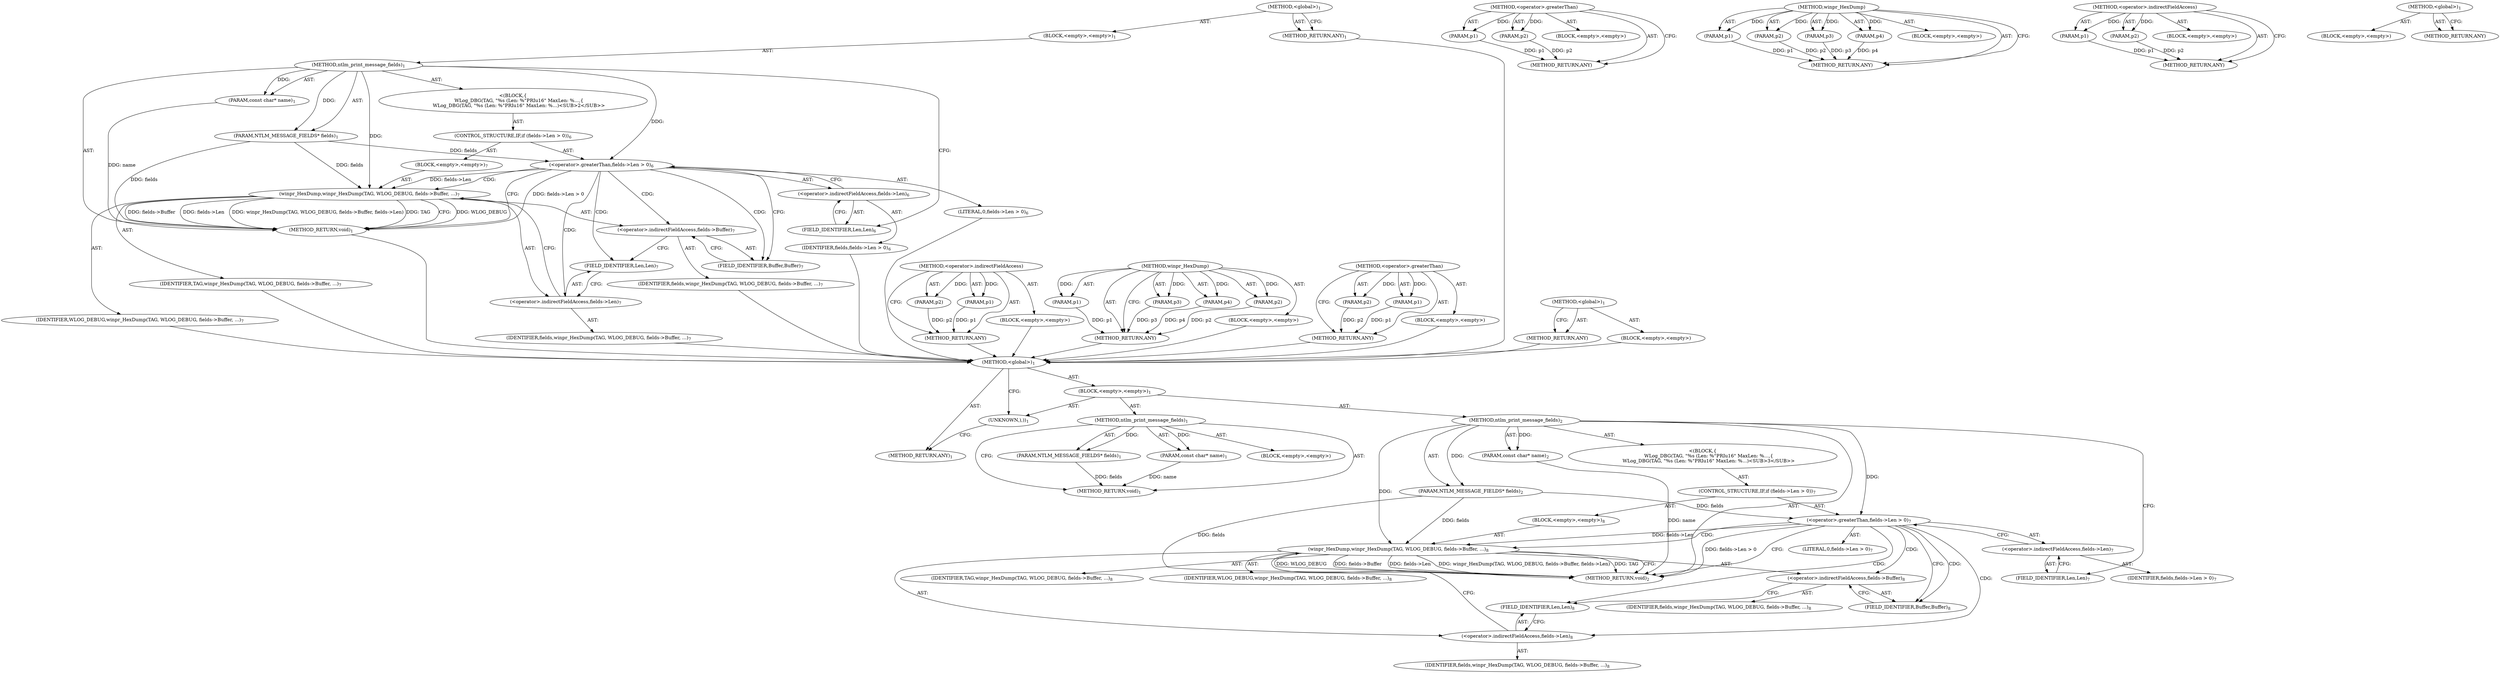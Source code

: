 digraph "ntlm_print_message_fields" {
vulnerable_6 [label=<(METHOD,&lt;global&gt;)<SUB>1</SUB>>];
vulnerable_7 [label=<(BLOCK,&lt;empty&gt;,&lt;empty&gt;)<SUB>1</SUB>>];
vulnerable_8 [label=<(METHOD,ntlm_print_message_fields)<SUB>1</SUB>>];
vulnerable_9 [label=<(PARAM,NTLM_MESSAGE_FIELDS* fields)<SUB>1</SUB>>];
vulnerable_10 [label=<(PARAM,const char* name)<SUB>1</SUB>>];
vulnerable_11 [label="<(BLOCK,{
 	WLog_DBG(TAG, &quot;%s (Len: %&quot;PRIu16&quot; MaxLen: %...,{
 	WLog_DBG(TAG, &quot;%s (Len: %&quot;PRIu16&quot; MaxLen: %...)<SUB>2</SUB>>"];
vulnerable_12 [label=<(CONTROL_STRUCTURE,IF,if (fields-&gt;Len &gt; 0))<SUB>6</SUB>>];
vulnerable_13 [label=<(&lt;operator&gt;.greaterThan,fields-&gt;Len &gt; 0)<SUB>6</SUB>>];
vulnerable_14 [label=<(&lt;operator&gt;.indirectFieldAccess,fields-&gt;Len)<SUB>6</SUB>>];
vulnerable_15 [label=<(IDENTIFIER,fields,fields-&gt;Len &gt; 0)<SUB>6</SUB>>];
vulnerable_16 [label=<(FIELD_IDENTIFIER,Len,Len)<SUB>6</SUB>>];
vulnerable_17 [label=<(LITERAL,0,fields-&gt;Len &gt; 0)<SUB>6</SUB>>];
vulnerable_18 [label=<(BLOCK,&lt;empty&gt;,&lt;empty&gt;)<SUB>7</SUB>>];
vulnerable_19 [label=<(winpr_HexDump,winpr_HexDump(TAG, WLOG_DEBUG, fields-&gt;Buffer, ...)<SUB>7</SUB>>];
vulnerable_20 [label=<(IDENTIFIER,TAG,winpr_HexDump(TAG, WLOG_DEBUG, fields-&gt;Buffer, ...)<SUB>7</SUB>>];
vulnerable_21 [label=<(IDENTIFIER,WLOG_DEBUG,winpr_HexDump(TAG, WLOG_DEBUG, fields-&gt;Buffer, ...)<SUB>7</SUB>>];
vulnerable_22 [label=<(&lt;operator&gt;.indirectFieldAccess,fields-&gt;Buffer)<SUB>7</SUB>>];
vulnerable_23 [label=<(IDENTIFIER,fields,winpr_HexDump(TAG, WLOG_DEBUG, fields-&gt;Buffer, ...)<SUB>7</SUB>>];
vulnerable_24 [label=<(FIELD_IDENTIFIER,Buffer,Buffer)<SUB>7</SUB>>];
vulnerable_25 [label=<(&lt;operator&gt;.indirectFieldAccess,fields-&gt;Len)<SUB>7</SUB>>];
vulnerable_26 [label=<(IDENTIFIER,fields,winpr_HexDump(TAG, WLOG_DEBUG, fields-&gt;Buffer, ...)<SUB>7</SUB>>];
vulnerable_27 [label=<(FIELD_IDENTIFIER,Len,Len)<SUB>7</SUB>>];
vulnerable_28 [label=<(METHOD_RETURN,void)<SUB>1</SUB>>];
vulnerable_30 [label=<(METHOD_RETURN,ANY)<SUB>1</SUB>>];
vulnerable_54 [label=<(METHOD,&lt;operator&gt;.indirectFieldAccess)>];
vulnerable_55 [label=<(PARAM,p1)>];
vulnerable_56 [label=<(PARAM,p2)>];
vulnerable_57 [label=<(BLOCK,&lt;empty&gt;,&lt;empty&gt;)>];
vulnerable_58 [label=<(METHOD_RETURN,ANY)>];
vulnerable_59 [label=<(METHOD,winpr_HexDump)>];
vulnerable_60 [label=<(PARAM,p1)>];
vulnerable_61 [label=<(PARAM,p2)>];
vulnerable_62 [label=<(PARAM,p3)>];
vulnerable_63 [label=<(PARAM,p4)>];
vulnerable_64 [label=<(BLOCK,&lt;empty&gt;,&lt;empty&gt;)>];
vulnerable_65 [label=<(METHOD_RETURN,ANY)>];
vulnerable_49 [label=<(METHOD,&lt;operator&gt;.greaterThan)>];
vulnerable_50 [label=<(PARAM,p1)>];
vulnerable_51 [label=<(PARAM,p2)>];
vulnerable_52 [label=<(BLOCK,&lt;empty&gt;,&lt;empty&gt;)>];
vulnerable_53 [label=<(METHOD_RETURN,ANY)>];
vulnerable_43 [label=<(METHOD,&lt;global&gt;)<SUB>1</SUB>>];
vulnerable_44 [label=<(BLOCK,&lt;empty&gt;,&lt;empty&gt;)>];
vulnerable_45 [label=<(METHOD_RETURN,ANY)>];
fixed_6 [label=<(METHOD,&lt;global&gt;)<SUB>1</SUB>>];
fixed_7 [label=<(BLOCK,&lt;empty&gt;,&lt;empty&gt;)<SUB>1</SUB>>];
fixed_8 [label=<(METHOD,ntlm_print_message_fields)<SUB>1</SUB>>];
fixed_9 [label=<(PARAM,NTLM_MESSAGE_FIELDS* fields)<SUB>1</SUB>>];
fixed_10 [label=<(PARAM,const char* name)<SUB>1</SUB>>];
fixed_11 [label=<(BLOCK,&lt;empty&gt;,&lt;empty&gt;)>];
fixed_12 [label=<(METHOD_RETURN,void)<SUB>1</SUB>>];
fixed_14 [label=<(UNKNOWN,),))<SUB>1</SUB>>];
fixed_15 [label=<(METHOD,ntlm_print_message_fields)<SUB>2</SUB>>];
fixed_16 [label=<(PARAM,NTLM_MESSAGE_FIELDS* fields)<SUB>2</SUB>>];
fixed_17 [label=<(PARAM,const char* name)<SUB>2</SUB>>];
fixed_18 [label="<(BLOCK,{
 	WLog_DBG(TAG, &quot;%s (Len: %&quot;PRIu16&quot; MaxLen: %...,{
 	WLog_DBG(TAG, &quot;%s (Len: %&quot;PRIu16&quot; MaxLen: %...)<SUB>3</SUB>>"];
fixed_19 [label=<(CONTROL_STRUCTURE,IF,if (fields-&gt;Len &gt; 0))<SUB>7</SUB>>];
fixed_20 [label=<(&lt;operator&gt;.greaterThan,fields-&gt;Len &gt; 0)<SUB>7</SUB>>];
fixed_21 [label=<(&lt;operator&gt;.indirectFieldAccess,fields-&gt;Len)<SUB>7</SUB>>];
fixed_22 [label=<(IDENTIFIER,fields,fields-&gt;Len &gt; 0)<SUB>7</SUB>>];
fixed_23 [label=<(FIELD_IDENTIFIER,Len,Len)<SUB>7</SUB>>];
fixed_24 [label=<(LITERAL,0,fields-&gt;Len &gt; 0)<SUB>7</SUB>>];
fixed_25 [label=<(BLOCK,&lt;empty&gt;,&lt;empty&gt;)<SUB>8</SUB>>];
fixed_26 [label=<(winpr_HexDump,winpr_HexDump(TAG, WLOG_DEBUG, fields-&gt;Buffer, ...)<SUB>8</SUB>>];
fixed_27 [label=<(IDENTIFIER,TAG,winpr_HexDump(TAG, WLOG_DEBUG, fields-&gt;Buffer, ...)<SUB>8</SUB>>];
fixed_28 [label=<(IDENTIFIER,WLOG_DEBUG,winpr_HexDump(TAG, WLOG_DEBUG, fields-&gt;Buffer, ...)<SUB>8</SUB>>];
fixed_29 [label=<(&lt;operator&gt;.indirectFieldAccess,fields-&gt;Buffer)<SUB>8</SUB>>];
fixed_30 [label=<(IDENTIFIER,fields,winpr_HexDump(TAG, WLOG_DEBUG, fields-&gt;Buffer, ...)<SUB>8</SUB>>];
fixed_31 [label=<(FIELD_IDENTIFIER,Buffer,Buffer)<SUB>8</SUB>>];
fixed_32 [label=<(&lt;operator&gt;.indirectFieldAccess,fields-&gt;Len)<SUB>8</SUB>>];
fixed_33 [label=<(IDENTIFIER,fields,winpr_HexDump(TAG, WLOG_DEBUG, fields-&gt;Buffer, ...)<SUB>8</SUB>>];
fixed_34 [label=<(FIELD_IDENTIFIER,Len,Len)<SUB>8</SUB>>];
fixed_35 [label=<(METHOD_RETURN,void)<SUB>2</SUB>>];
fixed_37 [label=<(METHOD_RETURN,ANY)<SUB>1</SUB>>];
fixed_56 [label=<(METHOD,&lt;operator&gt;.greaterThan)>];
fixed_57 [label=<(PARAM,p1)>];
fixed_58 [label=<(PARAM,p2)>];
fixed_59 [label=<(BLOCK,&lt;empty&gt;,&lt;empty&gt;)>];
fixed_60 [label=<(METHOD_RETURN,ANY)>];
fixed_66 [label=<(METHOD,winpr_HexDump)>];
fixed_67 [label=<(PARAM,p1)>];
fixed_68 [label=<(PARAM,p2)>];
fixed_69 [label=<(PARAM,p3)>];
fixed_70 [label=<(PARAM,p4)>];
fixed_71 [label=<(BLOCK,&lt;empty&gt;,&lt;empty&gt;)>];
fixed_72 [label=<(METHOD_RETURN,ANY)>];
fixed_61 [label=<(METHOD,&lt;operator&gt;.indirectFieldAccess)>];
fixed_62 [label=<(PARAM,p1)>];
fixed_63 [label=<(PARAM,p2)>];
fixed_64 [label=<(BLOCK,&lt;empty&gt;,&lt;empty&gt;)>];
fixed_65 [label=<(METHOD_RETURN,ANY)>];
fixed_50 [label=<(METHOD,&lt;global&gt;)<SUB>1</SUB>>];
fixed_51 [label=<(BLOCK,&lt;empty&gt;,&lt;empty&gt;)>];
fixed_52 [label=<(METHOD_RETURN,ANY)>];
vulnerable_6 -> vulnerable_7  [key=0, label="AST: "];
vulnerable_6 -> vulnerable_30  [key=0, label="AST: "];
vulnerable_6 -> vulnerable_30  [key=1, label="CFG: "];
vulnerable_7 -> vulnerable_8  [key=0, label="AST: "];
vulnerable_8 -> vulnerable_9  [key=0, label="AST: "];
vulnerable_8 -> vulnerable_9  [key=1, label="DDG: "];
vulnerable_8 -> vulnerable_10  [key=0, label="AST: "];
vulnerable_8 -> vulnerable_10  [key=1, label="DDG: "];
vulnerable_8 -> vulnerable_11  [key=0, label="AST: "];
vulnerable_8 -> vulnerable_28  [key=0, label="AST: "];
vulnerable_8 -> vulnerable_16  [key=0, label="CFG: "];
vulnerable_8 -> vulnerable_13  [key=0, label="DDG: "];
vulnerable_8 -> vulnerable_19  [key=0, label="DDG: "];
vulnerable_9 -> vulnerable_28  [key=0, label="DDG: fields"];
vulnerable_9 -> vulnerable_13  [key=0, label="DDG: fields"];
vulnerable_9 -> vulnerable_19  [key=0, label="DDG: fields"];
vulnerable_10 -> vulnerable_28  [key=0, label="DDG: name"];
vulnerable_11 -> vulnerable_12  [key=0, label="AST: "];
vulnerable_12 -> vulnerable_13  [key=0, label="AST: "];
vulnerable_12 -> vulnerable_18  [key=0, label="AST: "];
vulnerable_13 -> vulnerable_14  [key=0, label="AST: "];
vulnerable_13 -> vulnerable_17  [key=0, label="AST: "];
vulnerable_13 -> vulnerable_28  [key=0, label="CFG: "];
vulnerable_13 -> vulnerable_28  [key=1, label="DDG: fields-&gt;Len &gt; 0"];
vulnerable_13 -> vulnerable_24  [key=0, label="CFG: "];
vulnerable_13 -> vulnerable_24  [key=1, label="CDG: "];
vulnerable_13 -> vulnerable_19  [key=0, label="DDG: fields-&gt;Len"];
vulnerable_13 -> vulnerable_19  [key=1, label="CDG: "];
vulnerable_13 -> vulnerable_25  [key=0, label="CDG: "];
vulnerable_13 -> vulnerable_22  [key=0, label="CDG: "];
vulnerable_13 -> vulnerable_27  [key=0, label="CDG: "];
vulnerable_14 -> vulnerable_15  [key=0, label="AST: "];
vulnerable_14 -> vulnerable_16  [key=0, label="AST: "];
vulnerable_14 -> vulnerable_13  [key=0, label="CFG: "];
vulnerable_15 -> fixed_6  [key=0];
vulnerable_16 -> vulnerable_14  [key=0, label="CFG: "];
vulnerable_17 -> fixed_6  [key=0];
vulnerable_18 -> vulnerable_19  [key=0, label="AST: "];
vulnerable_19 -> vulnerable_20  [key=0, label="AST: "];
vulnerable_19 -> vulnerable_21  [key=0, label="AST: "];
vulnerable_19 -> vulnerable_22  [key=0, label="AST: "];
vulnerable_19 -> vulnerable_25  [key=0, label="AST: "];
vulnerable_19 -> vulnerable_28  [key=0, label="CFG: "];
vulnerable_19 -> vulnerable_28  [key=1, label="DDG: WLOG_DEBUG"];
vulnerable_19 -> vulnerable_28  [key=2, label="DDG: fields-&gt;Buffer"];
vulnerable_19 -> vulnerable_28  [key=3, label="DDG: fields-&gt;Len"];
vulnerable_19 -> vulnerable_28  [key=4, label="DDG: winpr_HexDump(TAG, WLOG_DEBUG, fields-&gt;Buffer, fields-&gt;Len)"];
vulnerable_19 -> vulnerable_28  [key=5, label="DDG: TAG"];
vulnerable_20 -> fixed_6  [key=0];
vulnerable_21 -> fixed_6  [key=0];
vulnerable_22 -> vulnerable_23  [key=0, label="AST: "];
vulnerable_22 -> vulnerable_24  [key=0, label="AST: "];
vulnerable_22 -> vulnerable_27  [key=0, label="CFG: "];
vulnerable_23 -> fixed_6  [key=0];
vulnerable_24 -> vulnerable_22  [key=0, label="CFG: "];
vulnerable_25 -> vulnerable_26  [key=0, label="AST: "];
vulnerable_25 -> vulnerable_27  [key=0, label="AST: "];
vulnerable_25 -> vulnerable_19  [key=0, label="CFG: "];
vulnerable_26 -> fixed_6  [key=0];
vulnerable_27 -> vulnerable_25  [key=0, label="CFG: "];
vulnerable_28 -> fixed_6  [key=0];
vulnerable_30 -> fixed_6  [key=0];
vulnerable_54 -> vulnerable_55  [key=0, label="AST: "];
vulnerable_54 -> vulnerable_55  [key=1, label="DDG: "];
vulnerable_54 -> vulnerable_57  [key=0, label="AST: "];
vulnerable_54 -> vulnerable_56  [key=0, label="AST: "];
vulnerable_54 -> vulnerable_56  [key=1, label="DDG: "];
vulnerable_54 -> vulnerable_58  [key=0, label="AST: "];
vulnerable_54 -> vulnerable_58  [key=1, label="CFG: "];
vulnerable_55 -> vulnerable_58  [key=0, label="DDG: p1"];
vulnerable_56 -> vulnerable_58  [key=0, label="DDG: p2"];
vulnerable_57 -> fixed_6  [key=0];
vulnerable_58 -> fixed_6  [key=0];
vulnerable_59 -> vulnerable_60  [key=0, label="AST: "];
vulnerable_59 -> vulnerable_60  [key=1, label="DDG: "];
vulnerable_59 -> vulnerable_64  [key=0, label="AST: "];
vulnerable_59 -> vulnerable_61  [key=0, label="AST: "];
vulnerable_59 -> vulnerable_61  [key=1, label="DDG: "];
vulnerable_59 -> vulnerable_65  [key=0, label="AST: "];
vulnerable_59 -> vulnerable_65  [key=1, label="CFG: "];
vulnerable_59 -> vulnerable_62  [key=0, label="AST: "];
vulnerable_59 -> vulnerable_62  [key=1, label="DDG: "];
vulnerable_59 -> vulnerable_63  [key=0, label="AST: "];
vulnerable_59 -> vulnerable_63  [key=1, label="DDG: "];
vulnerable_60 -> vulnerable_65  [key=0, label="DDG: p1"];
vulnerable_61 -> vulnerable_65  [key=0, label="DDG: p2"];
vulnerable_62 -> vulnerable_65  [key=0, label="DDG: p3"];
vulnerable_63 -> vulnerable_65  [key=0, label="DDG: p4"];
vulnerable_64 -> fixed_6  [key=0];
vulnerable_65 -> fixed_6  [key=0];
vulnerable_49 -> vulnerable_50  [key=0, label="AST: "];
vulnerable_49 -> vulnerable_50  [key=1, label="DDG: "];
vulnerable_49 -> vulnerable_52  [key=0, label="AST: "];
vulnerable_49 -> vulnerable_51  [key=0, label="AST: "];
vulnerable_49 -> vulnerable_51  [key=1, label="DDG: "];
vulnerable_49 -> vulnerable_53  [key=0, label="AST: "];
vulnerable_49 -> vulnerable_53  [key=1, label="CFG: "];
vulnerable_50 -> vulnerable_53  [key=0, label="DDG: p1"];
vulnerable_51 -> vulnerable_53  [key=0, label="DDG: p2"];
vulnerable_52 -> fixed_6  [key=0];
vulnerable_53 -> fixed_6  [key=0];
vulnerable_43 -> vulnerable_44  [key=0, label="AST: "];
vulnerable_43 -> vulnerable_45  [key=0, label="AST: "];
vulnerable_43 -> vulnerable_45  [key=1, label="CFG: "];
vulnerable_44 -> fixed_6  [key=0];
vulnerable_45 -> fixed_6  [key=0];
fixed_6 -> fixed_7  [key=0, label="AST: "];
fixed_6 -> fixed_37  [key=0, label="AST: "];
fixed_6 -> fixed_14  [key=0, label="CFG: "];
fixed_7 -> fixed_8  [key=0, label="AST: "];
fixed_7 -> fixed_14  [key=0, label="AST: "];
fixed_7 -> fixed_15  [key=0, label="AST: "];
fixed_8 -> fixed_9  [key=0, label="AST: "];
fixed_8 -> fixed_9  [key=1, label="DDG: "];
fixed_8 -> fixed_10  [key=0, label="AST: "];
fixed_8 -> fixed_10  [key=1, label="DDG: "];
fixed_8 -> fixed_11  [key=0, label="AST: "];
fixed_8 -> fixed_12  [key=0, label="AST: "];
fixed_8 -> fixed_12  [key=1, label="CFG: "];
fixed_9 -> fixed_12  [key=0, label="DDG: fields"];
fixed_10 -> fixed_12  [key=0, label="DDG: name"];
fixed_14 -> fixed_37  [key=0, label="CFG: "];
fixed_15 -> fixed_16  [key=0, label="AST: "];
fixed_15 -> fixed_16  [key=1, label="DDG: "];
fixed_15 -> fixed_17  [key=0, label="AST: "];
fixed_15 -> fixed_17  [key=1, label="DDG: "];
fixed_15 -> fixed_18  [key=0, label="AST: "];
fixed_15 -> fixed_35  [key=0, label="AST: "];
fixed_15 -> fixed_23  [key=0, label="CFG: "];
fixed_15 -> fixed_20  [key=0, label="DDG: "];
fixed_15 -> fixed_26  [key=0, label="DDG: "];
fixed_16 -> fixed_35  [key=0, label="DDG: fields"];
fixed_16 -> fixed_20  [key=0, label="DDG: fields"];
fixed_16 -> fixed_26  [key=0, label="DDG: fields"];
fixed_17 -> fixed_35  [key=0, label="DDG: name"];
fixed_18 -> fixed_19  [key=0, label="AST: "];
fixed_19 -> fixed_20  [key=0, label="AST: "];
fixed_19 -> fixed_25  [key=0, label="AST: "];
fixed_20 -> fixed_21  [key=0, label="AST: "];
fixed_20 -> fixed_24  [key=0, label="AST: "];
fixed_20 -> fixed_35  [key=0, label="CFG: "];
fixed_20 -> fixed_35  [key=1, label="DDG: fields-&gt;Len &gt; 0"];
fixed_20 -> fixed_31  [key=0, label="CFG: "];
fixed_20 -> fixed_31  [key=1, label="CDG: "];
fixed_20 -> fixed_26  [key=0, label="DDG: fields-&gt;Len"];
fixed_20 -> fixed_26  [key=1, label="CDG: "];
fixed_20 -> fixed_29  [key=0, label="CDG: "];
fixed_20 -> fixed_34  [key=0, label="CDG: "];
fixed_20 -> fixed_32  [key=0, label="CDG: "];
fixed_21 -> fixed_22  [key=0, label="AST: "];
fixed_21 -> fixed_23  [key=0, label="AST: "];
fixed_21 -> fixed_20  [key=0, label="CFG: "];
fixed_23 -> fixed_21  [key=0, label="CFG: "];
fixed_25 -> fixed_26  [key=0, label="AST: "];
fixed_26 -> fixed_27  [key=0, label="AST: "];
fixed_26 -> fixed_28  [key=0, label="AST: "];
fixed_26 -> fixed_29  [key=0, label="AST: "];
fixed_26 -> fixed_32  [key=0, label="AST: "];
fixed_26 -> fixed_35  [key=0, label="CFG: "];
fixed_26 -> fixed_35  [key=1, label="DDG: WLOG_DEBUG"];
fixed_26 -> fixed_35  [key=2, label="DDG: fields-&gt;Buffer"];
fixed_26 -> fixed_35  [key=3, label="DDG: fields-&gt;Len"];
fixed_26 -> fixed_35  [key=4, label="DDG: winpr_HexDump(TAG, WLOG_DEBUG, fields-&gt;Buffer, fields-&gt;Len)"];
fixed_26 -> fixed_35  [key=5, label="DDG: TAG"];
fixed_29 -> fixed_30  [key=0, label="AST: "];
fixed_29 -> fixed_31  [key=0, label="AST: "];
fixed_29 -> fixed_34  [key=0, label="CFG: "];
fixed_31 -> fixed_29  [key=0, label="CFG: "];
fixed_32 -> fixed_33  [key=0, label="AST: "];
fixed_32 -> fixed_34  [key=0, label="AST: "];
fixed_32 -> fixed_26  [key=0, label="CFG: "];
fixed_34 -> fixed_32  [key=0, label="CFG: "];
fixed_56 -> fixed_57  [key=0, label="AST: "];
fixed_56 -> fixed_57  [key=1, label="DDG: "];
fixed_56 -> fixed_59  [key=0, label="AST: "];
fixed_56 -> fixed_58  [key=0, label="AST: "];
fixed_56 -> fixed_58  [key=1, label="DDG: "];
fixed_56 -> fixed_60  [key=0, label="AST: "];
fixed_56 -> fixed_60  [key=1, label="CFG: "];
fixed_57 -> fixed_60  [key=0, label="DDG: p1"];
fixed_58 -> fixed_60  [key=0, label="DDG: p2"];
fixed_66 -> fixed_67  [key=0, label="AST: "];
fixed_66 -> fixed_67  [key=1, label="DDG: "];
fixed_66 -> fixed_71  [key=0, label="AST: "];
fixed_66 -> fixed_68  [key=0, label="AST: "];
fixed_66 -> fixed_68  [key=1, label="DDG: "];
fixed_66 -> fixed_72  [key=0, label="AST: "];
fixed_66 -> fixed_72  [key=1, label="CFG: "];
fixed_66 -> fixed_69  [key=0, label="AST: "];
fixed_66 -> fixed_69  [key=1, label="DDG: "];
fixed_66 -> fixed_70  [key=0, label="AST: "];
fixed_66 -> fixed_70  [key=1, label="DDG: "];
fixed_67 -> fixed_72  [key=0, label="DDG: p1"];
fixed_68 -> fixed_72  [key=0, label="DDG: p2"];
fixed_69 -> fixed_72  [key=0, label="DDG: p3"];
fixed_70 -> fixed_72  [key=0, label="DDG: p4"];
fixed_61 -> fixed_62  [key=0, label="AST: "];
fixed_61 -> fixed_62  [key=1, label="DDG: "];
fixed_61 -> fixed_64  [key=0, label="AST: "];
fixed_61 -> fixed_63  [key=0, label="AST: "];
fixed_61 -> fixed_63  [key=1, label="DDG: "];
fixed_61 -> fixed_65  [key=0, label="AST: "];
fixed_61 -> fixed_65  [key=1, label="CFG: "];
fixed_62 -> fixed_65  [key=0, label="DDG: p1"];
fixed_63 -> fixed_65  [key=0, label="DDG: p2"];
fixed_50 -> fixed_51  [key=0, label="AST: "];
fixed_50 -> fixed_52  [key=0, label="AST: "];
fixed_50 -> fixed_52  [key=1, label="CFG: "];
}
